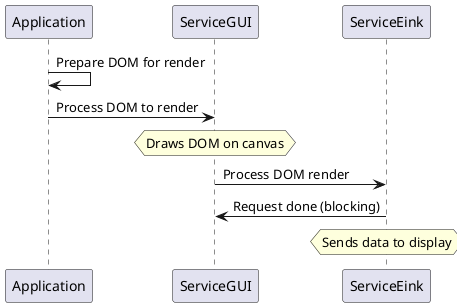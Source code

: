 @startuml

Application -> Application : Prepare DOM for render
Application -> ServiceGUI : Process DOM to render

hnote over ServiceGUI
    Draws DOM on canvas
endhnote

ServiceGUI -> ServiceEink: Process DOM render
ServiceGUI <- ServiceEink: Request done (blocking)

hnote over ServiceEink
    Sends data to display
endhnote

@enduml
